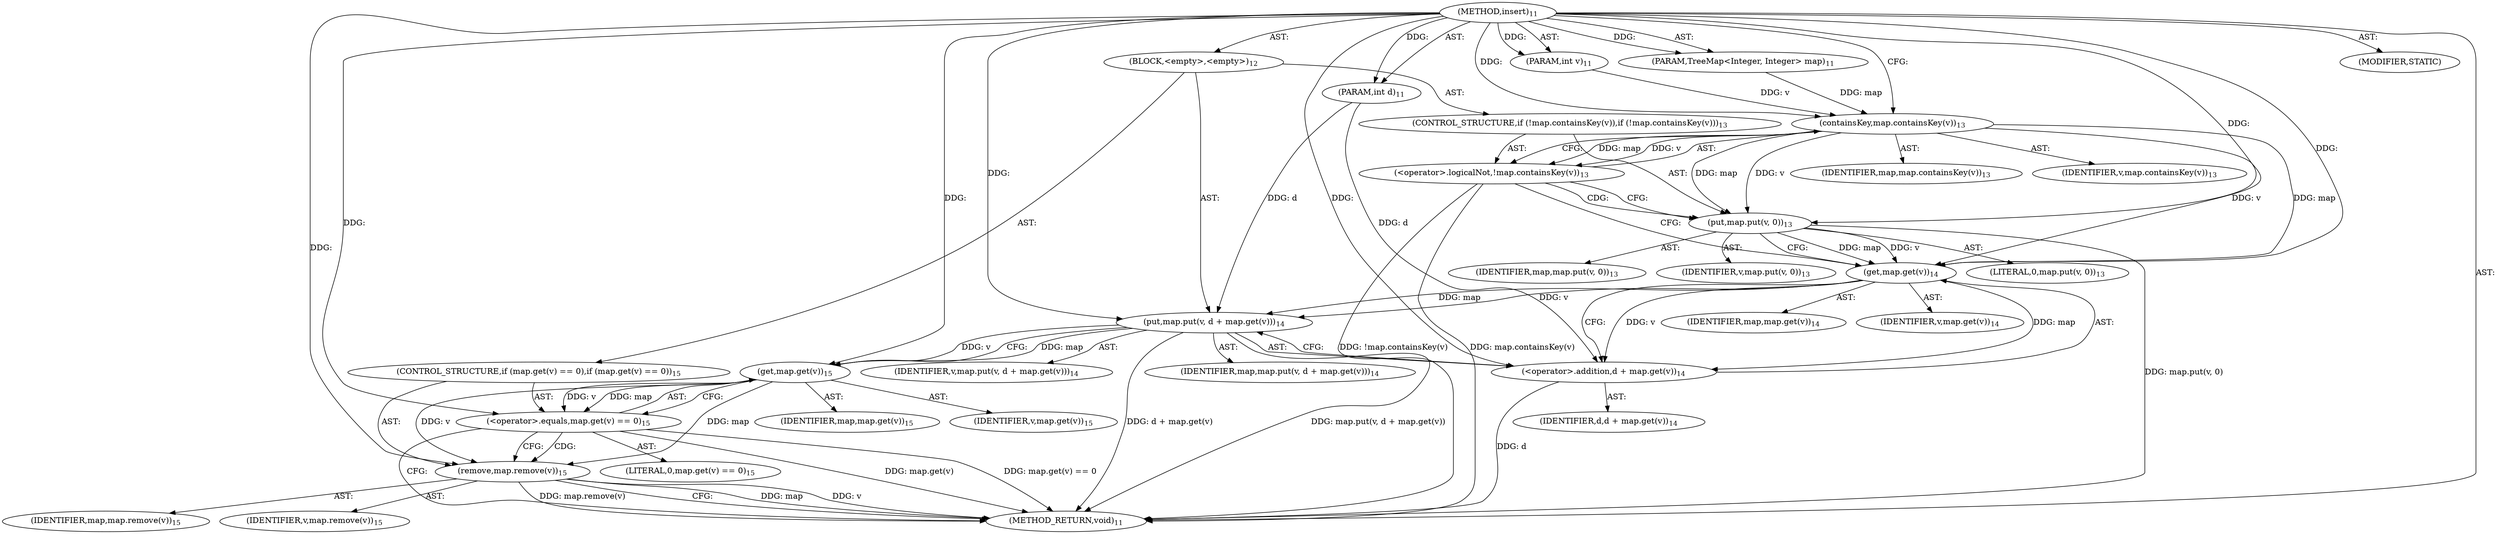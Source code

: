 digraph "insert" {  
"41" [label = <(METHOD,insert)<SUB>11</SUB>> ]
"42" [label = <(PARAM,TreeMap&lt;Integer, Integer&gt; map)<SUB>11</SUB>> ]
"43" [label = <(PARAM,int v)<SUB>11</SUB>> ]
"44" [label = <(PARAM,int d)<SUB>11</SUB>> ]
"45" [label = <(BLOCK,&lt;empty&gt;,&lt;empty&gt;)<SUB>12</SUB>> ]
"46" [label = <(CONTROL_STRUCTURE,if (!map.containsKey(v)),if (!map.containsKey(v)))<SUB>13</SUB>> ]
"47" [label = <(&lt;operator&gt;.logicalNot,!map.containsKey(v))<SUB>13</SUB>> ]
"48" [label = <(containsKey,map.containsKey(v))<SUB>13</SUB>> ]
"49" [label = <(IDENTIFIER,map,map.containsKey(v))<SUB>13</SUB>> ]
"50" [label = <(IDENTIFIER,v,map.containsKey(v))<SUB>13</SUB>> ]
"51" [label = <(put,map.put(v, 0))<SUB>13</SUB>> ]
"52" [label = <(IDENTIFIER,map,map.put(v, 0))<SUB>13</SUB>> ]
"53" [label = <(IDENTIFIER,v,map.put(v, 0))<SUB>13</SUB>> ]
"54" [label = <(LITERAL,0,map.put(v, 0))<SUB>13</SUB>> ]
"55" [label = <(put,map.put(v, d + map.get(v)))<SUB>14</SUB>> ]
"56" [label = <(IDENTIFIER,map,map.put(v, d + map.get(v)))<SUB>14</SUB>> ]
"57" [label = <(IDENTIFIER,v,map.put(v, d + map.get(v)))<SUB>14</SUB>> ]
"58" [label = <(&lt;operator&gt;.addition,d + map.get(v))<SUB>14</SUB>> ]
"59" [label = <(IDENTIFIER,d,d + map.get(v))<SUB>14</SUB>> ]
"60" [label = <(get,map.get(v))<SUB>14</SUB>> ]
"61" [label = <(IDENTIFIER,map,map.get(v))<SUB>14</SUB>> ]
"62" [label = <(IDENTIFIER,v,map.get(v))<SUB>14</SUB>> ]
"63" [label = <(CONTROL_STRUCTURE,if (map.get(v) == 0),if (map.get(v) == 0))<SUB>15</SUB>> ]
"64" [label = <(&lt;operator&gt;.equals,map.get(v) == 0)<SUB>15</SUB>> ]
"65" [label = <(get,map.get(v))<SUB>15</SUB>> ]
"66" [label = <(IDENTIFIER,map,map.get(v))<SUB>15</SUB>> ]
"67" [label = <(IDENTIFIER,v,map.get(v))<SUB>15</SUB>> ]
"68" [label = <(LITERAL,0,map.get(v) == 0)<SUB>15</SUB>> ]
"69" [label = <(remove,map.remove(v))<SUB>15</SUB>> ]
"70" [label = <(IDENTIFIER,map,map.remove(v))<SUB>15</SUB>> ]
"71" [label = <(IDENTIFIER,v,map.remove(v))<SUB>15</SUB>> ]
"72" [label = <(MODIFIER,STATIC)> ]
"73" [label = <(METHOD_RETURN,void)<SUB>11</SUB>> ]
  "41" -> "42"  [ label = "AST: "] 
  "41" -> "43"  [ label = "AST: "] 
  "41" -> "44"  [ label = "AST: "] 
  "41" -> "45"  [ label = "AST: "] 
  "41" -> "72"  [ label = "AST: "] 
  "41" -> "73"  [ label = "AST: "] 
  "45" -> "46"  [ label = "AST: "] 
  "45" -> "55"  [ label = "AST: "] 
  "45" -> "63"  [ label = "AST: "] 
  "46" -> "47"  [ label = "AST: "] 
  "46" -> "51"  [ label = "AST: "] 
  "47" -> "48"  [ label = "AST: "] 
  "48" -> "49"  [ label = "AST: "] 
  "48" -> "50"  [ label = "AST: "] 
  "51" -> "52"  [ label = "AST: "] 
  "51" -> "53"  [ label = "AST: "] 
  "51" -> "54"  [ label = "AST: "] 
  "55" -> "56"  [ label = "AST: "] 
  "55" -> "57"  [ label = "AST: "] 
  "55" -> "58"  [ label = "AST: "] 
  "58" -> "59"  [ label = "AST: "] 
  "58" -> "60"  [ label = "AST: "] 
  "60" -> "61"  [ label = "AST: "] 
  "60" -> "62"  [ label = "AST: "] 
  "63" -> "64"  [ label = "AST: "] 
  "63" -> "69"  [ label = "AST: "] 
  "64" -> "65"  [ label = "AST: "] 
  "64" -> "68"  [ label = "AST: "] 
  "65" -> "66"  [ label = "AST: "] 
  "65" -> "67"  [ label = "AST: "] 
  "69" -> "70"  [ label = "AST: "] 
  "69" -> "71"  [ label = "AST: "] 
  "55" -> "65"  [ label = "CFG: "] 
  "47" -> "51"  [ label = "CFG: "] 
  "47" -> "60"  [ label = "CFG: "] 
  "51" -> "60"  [ label = "CFG: "] 
  "58" -> "55"  [ label = "CFG: "] 
  "64" -> "73"  [ label = "CFG: "] 
  "64" -> "69"  [ label = "CFG: "] 
  "69" -> "73"  [ label = "CFG: "] 
  "48" -> "47"  [ label = "CFG: "] 
  "60" -> "58"  [ label = "CFG: "] 
  "65" -> "64"  [ label = "CFG: "] 
  "41" -> "48"  [ label = "CFG: "] 
  "47" -> "73"  [ label = "DDG: map.containsKey(v)"] 
  "47" -> "73"  [ label = "DDG: !map.containsKey(v)"] 
  "51" -> "73"  [ label = "DDG: map.put(v, 0)"] 
  "58" -> "73"  [ label = "DDG: d"] 
  "55" -> "73"  [ label = "DDG: d + map.get(v)"] 
  "55" -> "73"  [ label = "DDG: map.put(v, d + map.get(v))"] 
  "64" -> "73"  [ label = "DDG: map.get(v)"] 
  "64" -> "73"  [ label = "DDG: map.get(v) == 0"] 
  "69" -> "73"  [ label = "DDG: map"] 
  "69" -> "73"  [ label = "DDG: v"] 
  "69" -> "73"  [ label = "DDG: map.remove(v)"] 
  "41" -> "42"  [ label = "DDG: "] 
  "41" -> "43"  [ label = "DDG: "] 
  "41" -> "44"  [ label = "DDG: "] 
  "60" -> "55"  [ label = "DDG: map"] 
  "41" -> "55"  [ label = "DDG: "] 
  "60" -> "55"  [ label = "DDG: v"] 
  "44" -> "55"  [ label = "DDG: d"] 
  "48" -> "47"  [ label = "DDG: map"] 
  "48" -> "47"  [ label = "DDG: v"] 
  "48" -> "51"  [ label = "DDG: map"] 
  "41" -> "51"  [ label = "DDG: "] 
  "48" -> "51"  [ label = "DDG: v"] 
  "44" -> "58"  [ label = "DDG: d"] 
  "41" -> "58"  [ label = "DDG: "] 
  "60" -> "58"  [ label = "DDG: map"] 
  "60" -> "58"  [ label = "DDG: v"] 
  "65" -> "64"  [ label = "DDG: map"] 
  "65" -> "64"  [ label = "DDG: v"] 
  "41" -> "64"  [ label = "DDG: "] 
  "65" -> "69"  [ label = "DDG: map"] 
  "41" -> "69"  [ label = "DDG: "] 
  "65" -> "69"  [ label = "DDG: v"] 
  "42" -> "48"  [ label = "DDG: map"] 
  "41" -> "48"  [ label = "DDG: "] 
  "43" -> "48"  [ label = "DDG: v"] 
  "48" -> "60"  [ label = "DDG: map"] 
  "51" -> "60"  [ label = "DDG: map"] 
  "41" -> "60"  [ label = "DDG: "] 
  "48" -> "60"  [ label = "DDG: v"] 
  "51" -> "60"  [ label = "DDG: v"] 
  "55" -> "65"  [ label = "DDG: map"] 
  "41" -> "65"  [ label = "DDG: "] 
  "55" -> "65"  [ label = "DDG: v"] 
  "47" -> "51"  [ label = "CDG: "] 
  "64" -> "69"  [ label = "CDG: "] 
}
